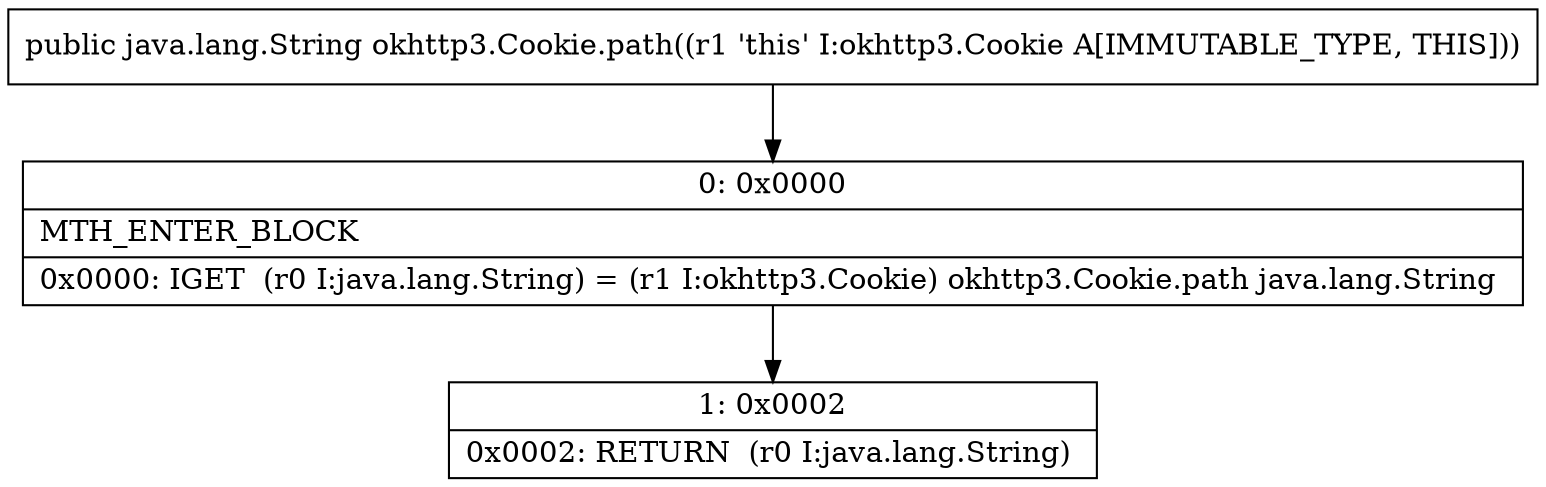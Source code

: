 digraph "CFG forokhttp3.Cookie.path()Ljava\/lang\/String;" {
Node_0 [shape=record,label="{0\:\ 0x0000|MTH_ENTER_BLOCK\l|0x0000: IGET  (r0 I:java.lang.String) = (r1 I:okhttp3.Cookie) okhttp3.Cookie.path java.lang.String \l}"];
Node_1 [shape=record,label="{1\:\ 0x0002|0x0002: RETURN  (r0 I:java.lang.String) \l}"];
MethodNode[shape=record,label="{public java.lang.String okhttp3.Cookie.path((r1 'this' I:okhttp3.Cookie A[IMMUTABLE_TYPE, THIS])) }"];
MethodNode -> Node_0;
Node_0 -> Node_1;
}

